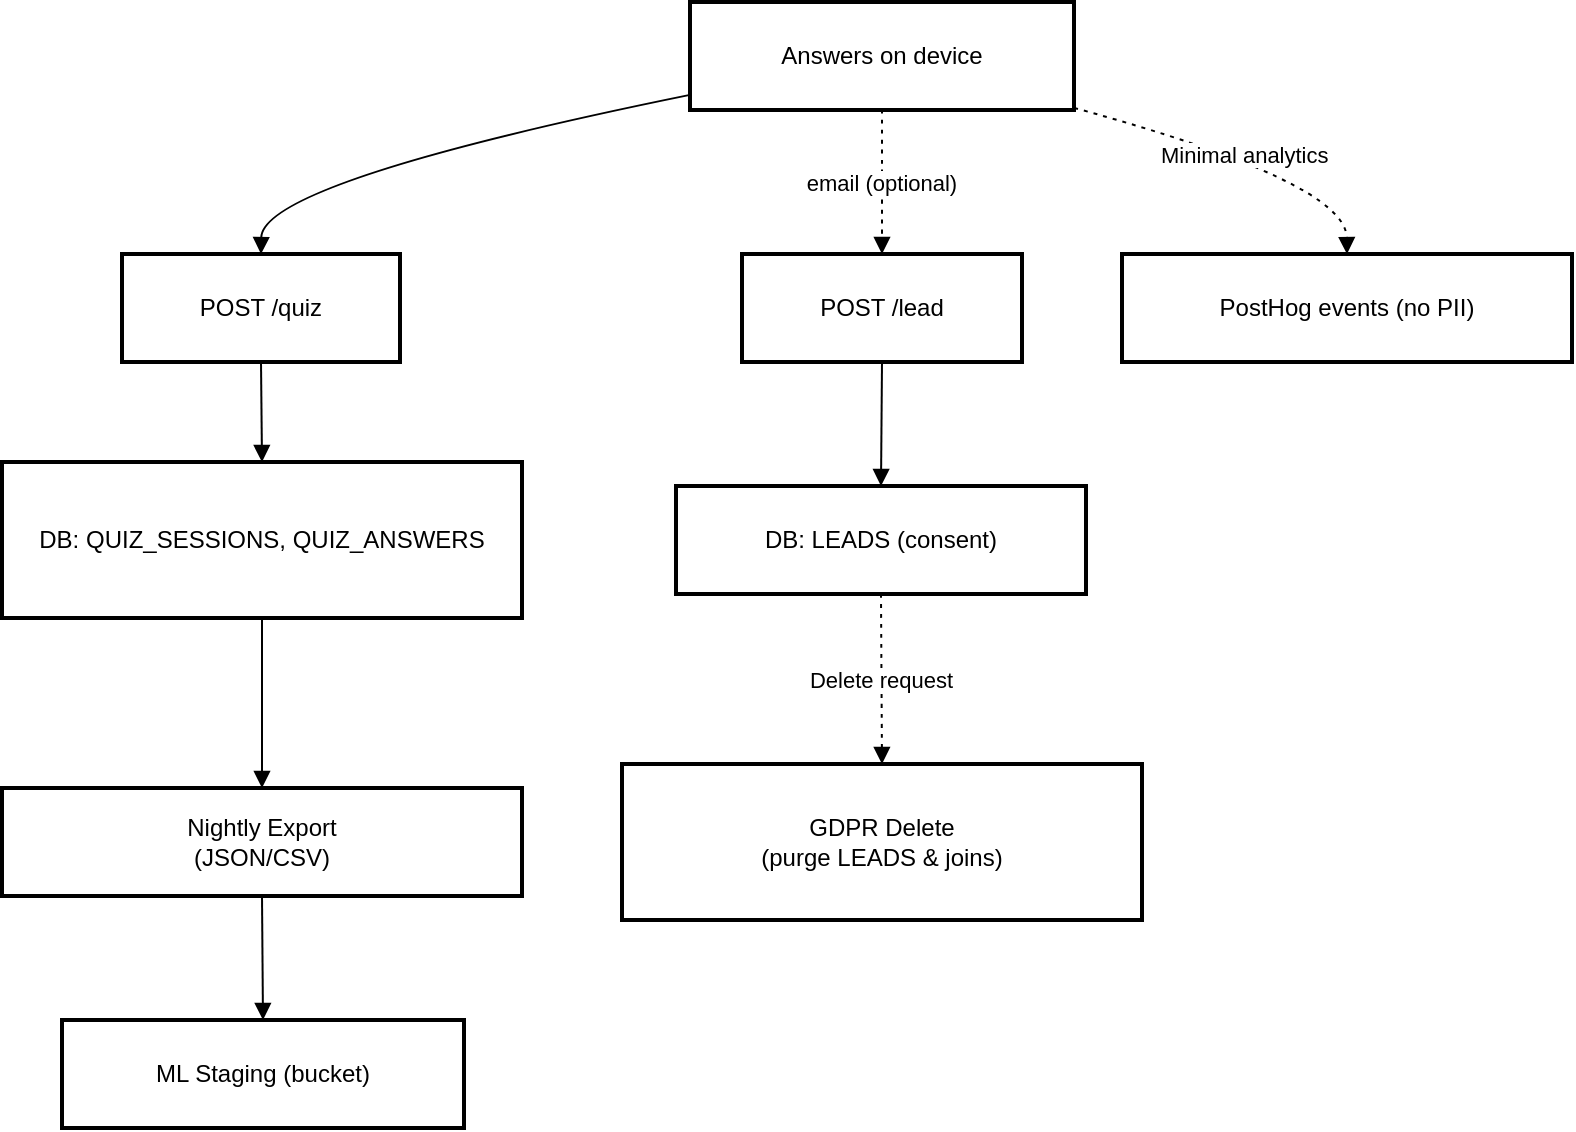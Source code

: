 <mxfile version="28.1.1">
  <diagram name="Page-1" id="U1SIJXhBMUQygSNPGZpA">
    <mxGraphModel dx="1034" dy="666" grid="1" gridSize="10" guides="1" tooltips="1" connect="1" arrows="1" fold="1" page="1" pageScale="1" pageWidth="850" pageHeight="1100" math="0" shadow="0">
      <root>
        <mxCell id="0" />
        <mxCell id="1" parent="0" />
        <mxCell id="ibtqogVVtsrPmblWi1qW-1" value="Answers on device" style="whiteSpace=wrap;strokeWidth=2;" vertex="1" parent="1">
          <mxGeometry x="364" y="40" width="192" height="54" as="geometry" />
        </mxCell>
        <mxCell id="ibtqogVVtsrPmblWi1qW-2" value="POST /quiz" style="whiteSpace=wrap;strokeWidth=2;" vertex="1" parent="1">
          <mxGeometry x="80" y="166" width="139" height="54" as="geometry" />
        </mxCell>
        <mxCell id="ibtqogVVtsrPmblWi1qW-3" value="DB: QUIZ_SESSIONS, QUIZ_ANSWERS" style="whiteSpace=wrap;strokeWidth=2;" vertex="1" parent="1">
          <mxGeometry x="20" y="270" width="260" height="78" as="geometry" />
        </mxCell>
        <mxCell id="ibtqogVVtsrPmblWi1qW-4" value="POST /lead" style="whiteSpace=wrap;strokeWidth=2;" vertex="1" parent="1">
          <mxGeometry x="390" y="166" width="140" height="54" as="geometry" />
        </mxCell>
        <mxCell id="ibtqogVVtsrPmblWi1qW-5" value="DB: LEADS (consent)" style="whiteSpace=wrap;strokeWidth=2;" vertex="1" parent="1">
          <mxGeometry x="357" y="282" width="205" height="54" as="geometry" />
        </mxCell>
        <mxCell id="ibtqogVVtsrPmblWi1qW-6" value="Nightly Export&#xa;(JSON/CSV)" style="whiteSpace=wrap;strokeWidth=2;" vertex="1" parent="1">
          <mxGeometry x="20" y="433" width="260" height="54" as="geometry" />
        </mxCell>
        <mxCell id="ibtqogVVtsrPmblWi1qW-7" value="ML Staging (bucket)" style="whiteSpace=wrap;strokeWidth=2;" vertex="1" parent="1">
          <mxGeometry x="50" y="549" width="201" height="54" as="geometry" />
        </mxCell>
        <mxCell id="ibtqogVVtsrPmblWi1qW-8" value="GDPR Delete&#xa;(purge LEADS &amp; joins)" style="whiteSpace=wrap;strokeWidth=2;" vertex="1" parent="1">
          <mxGeometry x="330" y="421" width="260" height="78" as="geometry" />
        </mxCell>
        <mxCell id="ibtqogVVtsrPmblWi1qW-9" value="PostHog events (no PII)" style="whiteSpace=wrap;strokeWidth=2;" vertex="1" parent="1">
          <mxGeometry x="580" y="166" width="225" height="54" as="geometry" />
        </mxCell>
        <mxCell id="ibtqogVVtsrPmblWi1qW-10" value="" style="curved=1;startArrow=none;endArrow=block;exitX=0;exitY=0.86;entryX=0.5;entryY=0.01;rounded=0;" edge="1" parent="1" source="ibtqogVVtsrPmblWi1qW-1" target="ibtqogVVtsrPmblWi1qW-2">
          <mxGeometry relative="1" as="geometry">
            <Array as="points">
              <mxPoint x="150" y="130" />
            </Array>
          </mxGeometry>
        </mxCell>
        <mxCell id="ibtqogVVtsrPmblWi1qW-11" value="" style="curved=1;startArrow=none;endArrow=block;exitX=0.5;exitY=1.01;entryX=0.5;entryY=0.01;rounded=0;" edge="1" parent="1" source="ibtqogVVtsrPmblWi1qW-2" target="ibtqogVVtsrPmblWi1qW-3">
          <mxGeometry relative="1" as="geometry">
            <Array as="points" />
          </mxGeometry>
        </mxCell>
        <mxCell id="ibtqogVVtsrPmblWi1qW-12" value="email (optional)" style="curved=1;dashed=1;dashPattern=2 3;startArrow=none;endArrow=block;exitX=0.5;exitY=1;entryX=0.5;entryY=0.01;rounded=0;" edge="1" parent="1" source="ibtqogVVtsrPmblWi1qW-1" target="ibtqogVVtsrPmblWi1qW-4">
          <mxGeometry relative="1" as="geometry">
            <Array as="points" />
          </mxGeometry>
        </mxCell>
        <mxCell id="ibtqogVVtsrPmblWi1qW-13" value="" style="curved=1;startArrow=none;endArrow=block;exitX=0.5;exitY=1.01;entryX=0.5;entryY=0.01;rounded=0;" edge="1" parent="1" source="ibtqogVVtsrPmblWi1qW-4" target="ibtqogVVtsrPmblWi1qW-5">
          <mxGeometry relative="1" as="geometry">
            <Array as="points" />
          </mxGeometry>
        </mxCell>
        <mxCell id="ibtqogVVtsrPmblWi1qW-14" value="" style="curved=1;startArrow=none;endArrow=block;exitX=0.5;exitY=1.01;entryX=0.5;entryY=0;rounded=0;" edge="1" parent="1" source="ibtqogVVtsrPmblWi1qW-3" target="ibtqogVVtsrPmblWi1qW-6">
          <mxGeometry relative="1" as="geometry">
            <Array as="points" />
          </mxGeometry>
        </mxCell>
        <mxCell id="ibtqogVVtsrPmblWi1qW-15" value="" style="curved=1;startArrow=none;endArrow=block;exitX=0.5;exitY=1;entryX=0.5;entryY=0;rounded=0;" edge="1" parent="1" source="ibtqogVVtsrPmblWi1qW-6" target="ibtqogVVtsrPmblWi1qW-7">
          <mxGeometry relative="1" as="geometry">
            <Array as="points" />
          </mxGeometry>
        </mxCell>
        <mxCell id="ibtqogVVtsrPmblWi1qW-16" value="Delete request" style="curved=1;dashed=1;dashPattern=2 3;startArrow=none;endArrow=block;exitX=0.5;exitY=1.01;entryX=0.5;entryY=0;rounded=0;" edge="1" parent="1" source="ibtqogVVtsrPmblWi1qW-5" target="ibtqogVVtsrPmblWi1qW-8">
          <mxGeometry relative="1" as="geometry">
            <Array as="points" />
          </mxGeometry>
        </mxCell>
        <mxCell id="ibtqogVVtsrPmblWi1qW-17" value="Minimal analytics" style="curved=1;dashed=1;dashPattern=2 3;startArrow=none;endArrow=block;exitX=1;exitY=0.98;entryX=0.5;entryY=0.01;rounded=0;" edge="1" parent="1" source="ibtqogVVtsrPmblWi1qW-1" target="ibtqogVVtsrPmblWi1qW-9">
          <mxGeometry relative="1" as="geometry">
            <Array as="points">
              <mxPoint x="692" y="130" />
            </Array>
          </mxGeometry>
        </mxCell>
      </root>
    </mxGraphModel>
  </diagram>
</mxfile>
